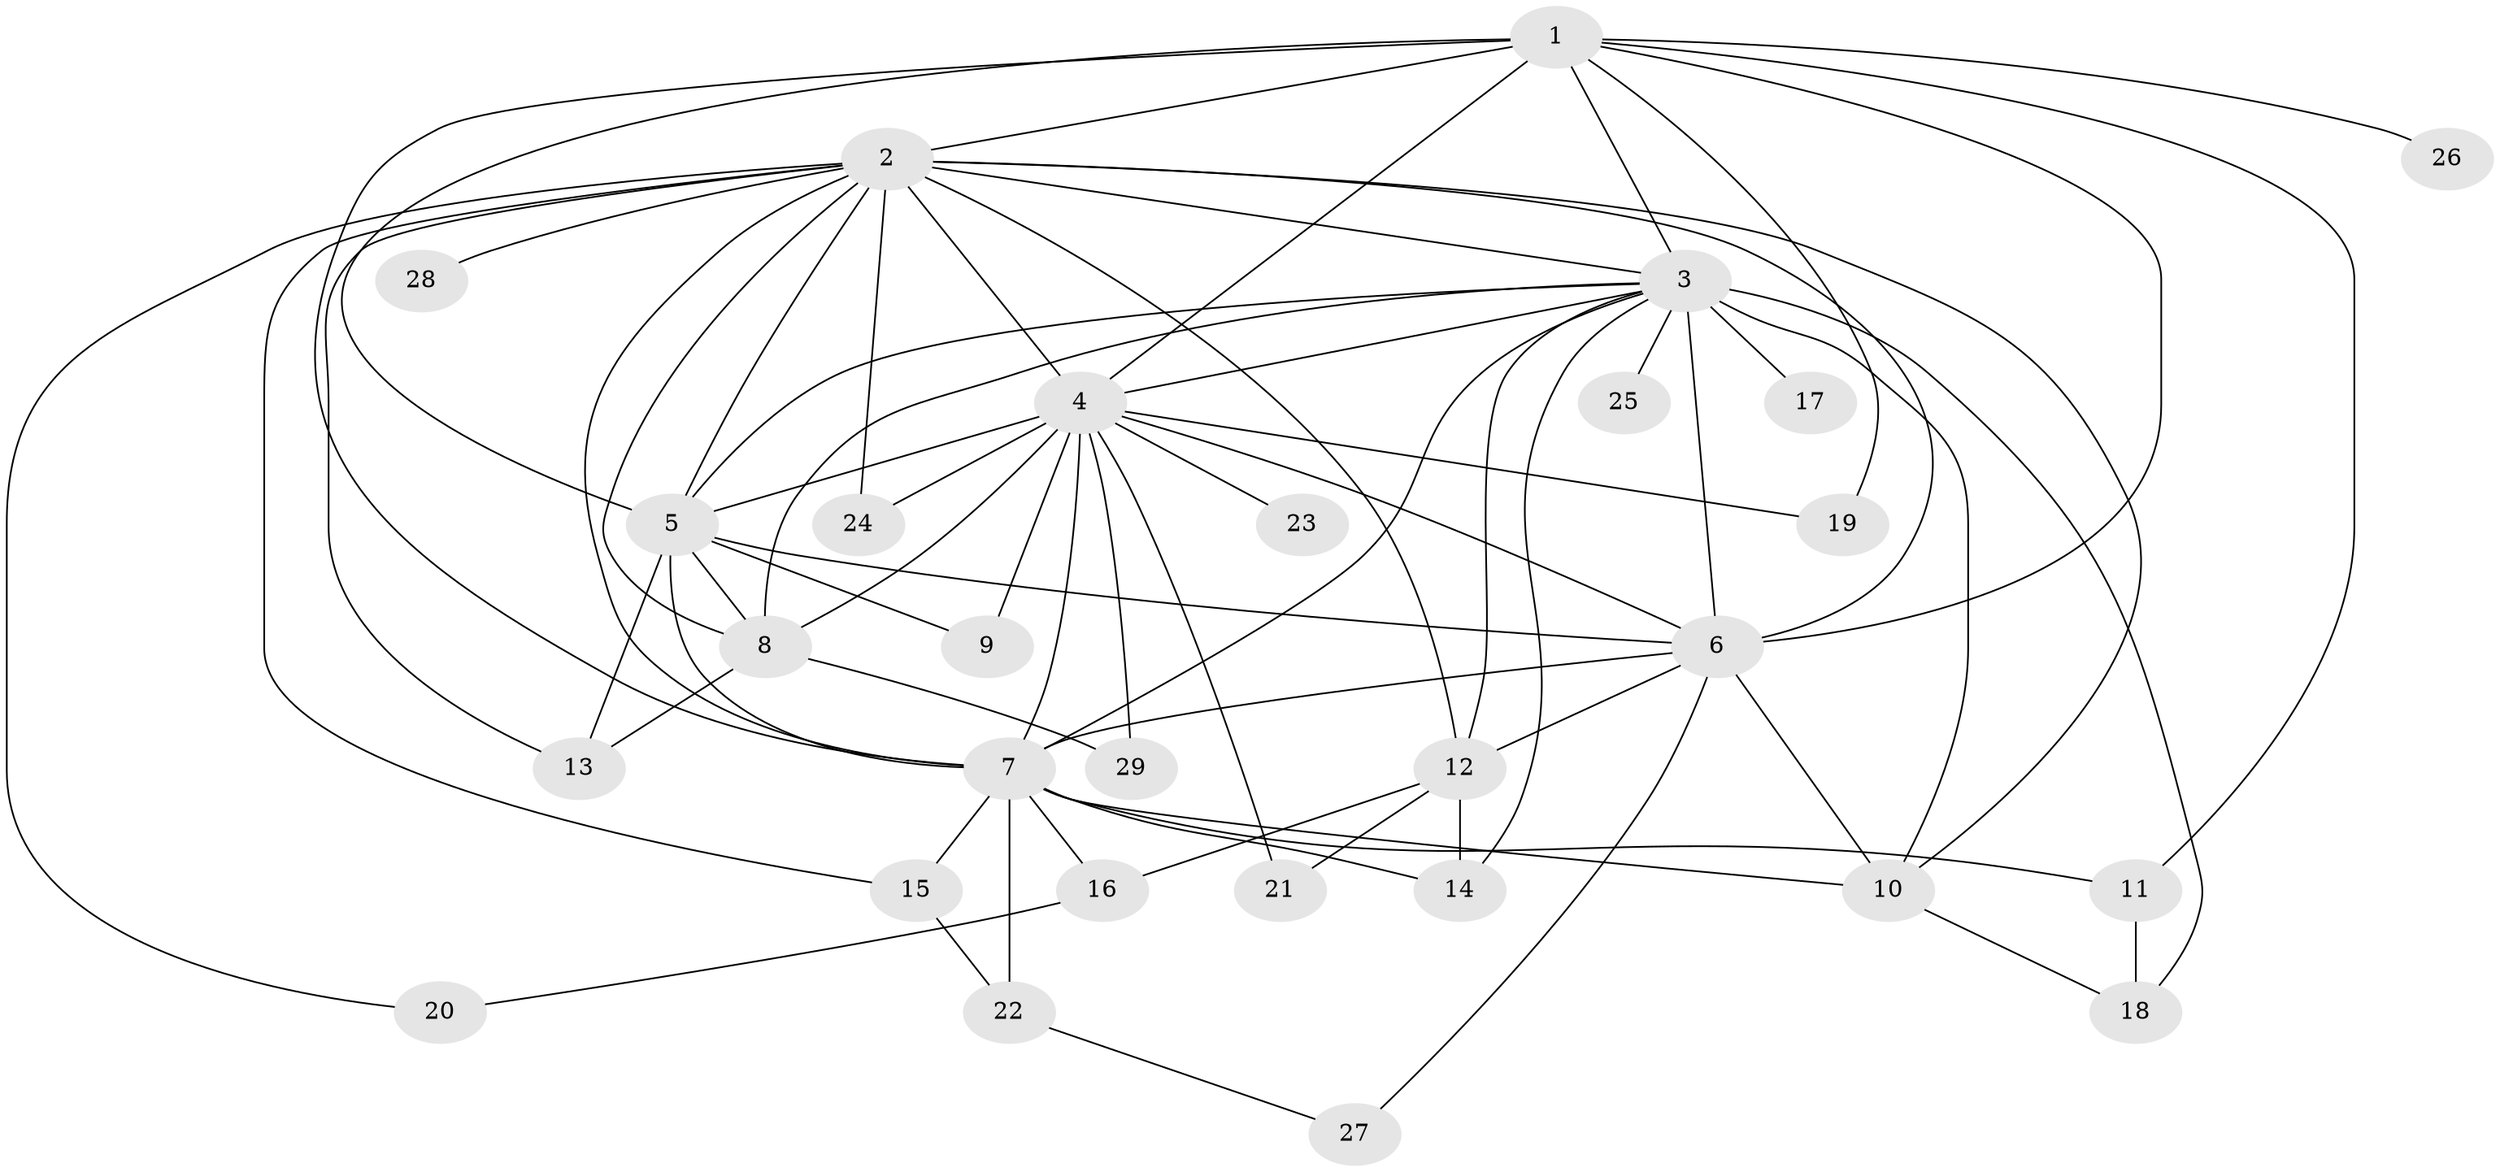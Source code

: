 // original degree distribution, {15: 0.034482758620689655, 13: 0.034482758620689655, 18: 0.034482758620689655, 20: 0.034482758620689655, 17: 0.017241379310344827, 14: 0.017241379310344827, 4: 0.05172413793103448, 2: 0.5344827586206896, 3: 0.22413793103448276, 6: 0.017241379310344827}
// Generated by graph-tools (version 1.1) at 2025/34/03/09/25 02:34:35]
// undirected, 29 vertices, 68 edges
graph export_dot {
graph [start="1"]
  node [color=gray90,style=filled];
  1;
  2;
  3;
  4;
  5;
  6;
  7;
  8;
  9;
  10;
  11;
  12;
  13;
  14;
  15;
  16;
  17;
  18;
  19;
  20;
  21;
  22;
  23;
  24;
  25;
  26;
  27;
  28;
  29;
  1 -- 2 [weight=2.0];
  1 -- 3 [weight=2.0];
  1 -- 4 [weight=1.0];
  1 -- 5 [weight=3.0];
  1 -- 6 [weight=2.0];
  1 -- 7 [weight=1.0];
  1 -- 11 [weight=1.0];
  1 -- 19 [weight=1.0];
  1 -- 26 [weight=1.0];
  2 -- 3 [weight=2.0];
  2 -- 4 [weight=3.0];
  2 -- 5 [weight=4.0];
  2 -- 6 [weight=4.0];
  2 -- 7 [weight=2.0];
  2 -- 8 [weight=2.0];
  2 -- 10 [weight=1.0];
  2 -- 12 [weight=1.0];
  2 -- 13 [weight=1.0];
  2 -- 15 [weight=1.0];
  2 -- 20 [weight=1.0];
  2 -- 24 [weight=1.0];
  2 -- 28 [weight=1.0];
  3 -- 4 [weight=2.0];
  3 -- 5 [weight=3.0];
  3 -- 6 [weight=13.0];
  3 -- 7 [weight=2.0];
  3 -- 8 [weight=3.0];
  3 -- 10 [weight=1.0];
  3 -- 12 [weight=1.0];
  3 -- 14 [weight=1.0];
  3 -- 17 [weight=2.0];
  3 -- 18 [weight=1.0];
  3 -- 25 [weight=1.0];
  4 -- 5 [weight=2.0];
  4 -- 6 [weight=2.0];
  4 -- 7 [weight=1.0];
  4 -- 8 [weight=1.0];
  4 -- 9 [weight=2.0];
  4 -- 19 [weight=1.0];
  4 -- 21 [weight=1.0];
  4 -- 23 [weight=1.0];
  4 -- 24 [weight=1.0];
  4 -- 29 [weight=1.0];
  5 -- 6 [weight=4.0];
  5 -- 7 [weight=3.0];
  5 -- 8 [weight=5.0];
  5 -- 9 [weight=1.0];
  5 -- 13 [weight=1.0];
  6 -- 7 [weight=2.0];
  6 -- 10 [weight=1.0];
  6 -- 12 [weight=1.0];
  6 -- 27 [weight=1.0];
  7 -- 10 [weight=2.0];
  7 -- 11 [weight=1.0];
  7 -- 14 [weight=1.0];
  7 -- 15 [weight=1.0];
  7 -- 16 [weight=1.0];
  7 -- 22 [weight=1.0];
  8 -- 13 [weight=2.0];
  8 -- 29 [weight=1.0];
  10 -- 18 [weight=1.0];
  11 -- 18 [weight=1.0];
  12 -- 14 [weight=1.0];
  12 -- 16 [weight=1.0];
  12 -- 21 [weight=1.0];
  15 -- 22 [weight=1.0];
  16 -- 20 [weight=1.0];
  22 -- 27 [weight=1.0];
}
